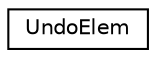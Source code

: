 digraph G
{
  edge [fontname="Helvetica",fontsize="10",labelfontname="Helvetica",labelfontsize="10"];
  node [fontname="Helvetica",fontsize="10",shape=record];
  rankdir=LR;
  Node1 [label="UndoElem",height=0.2,width=0.4,color="black", fillcolor="white", style="filled",URL="$d0/dbe/structUndoElem.html"];
}
